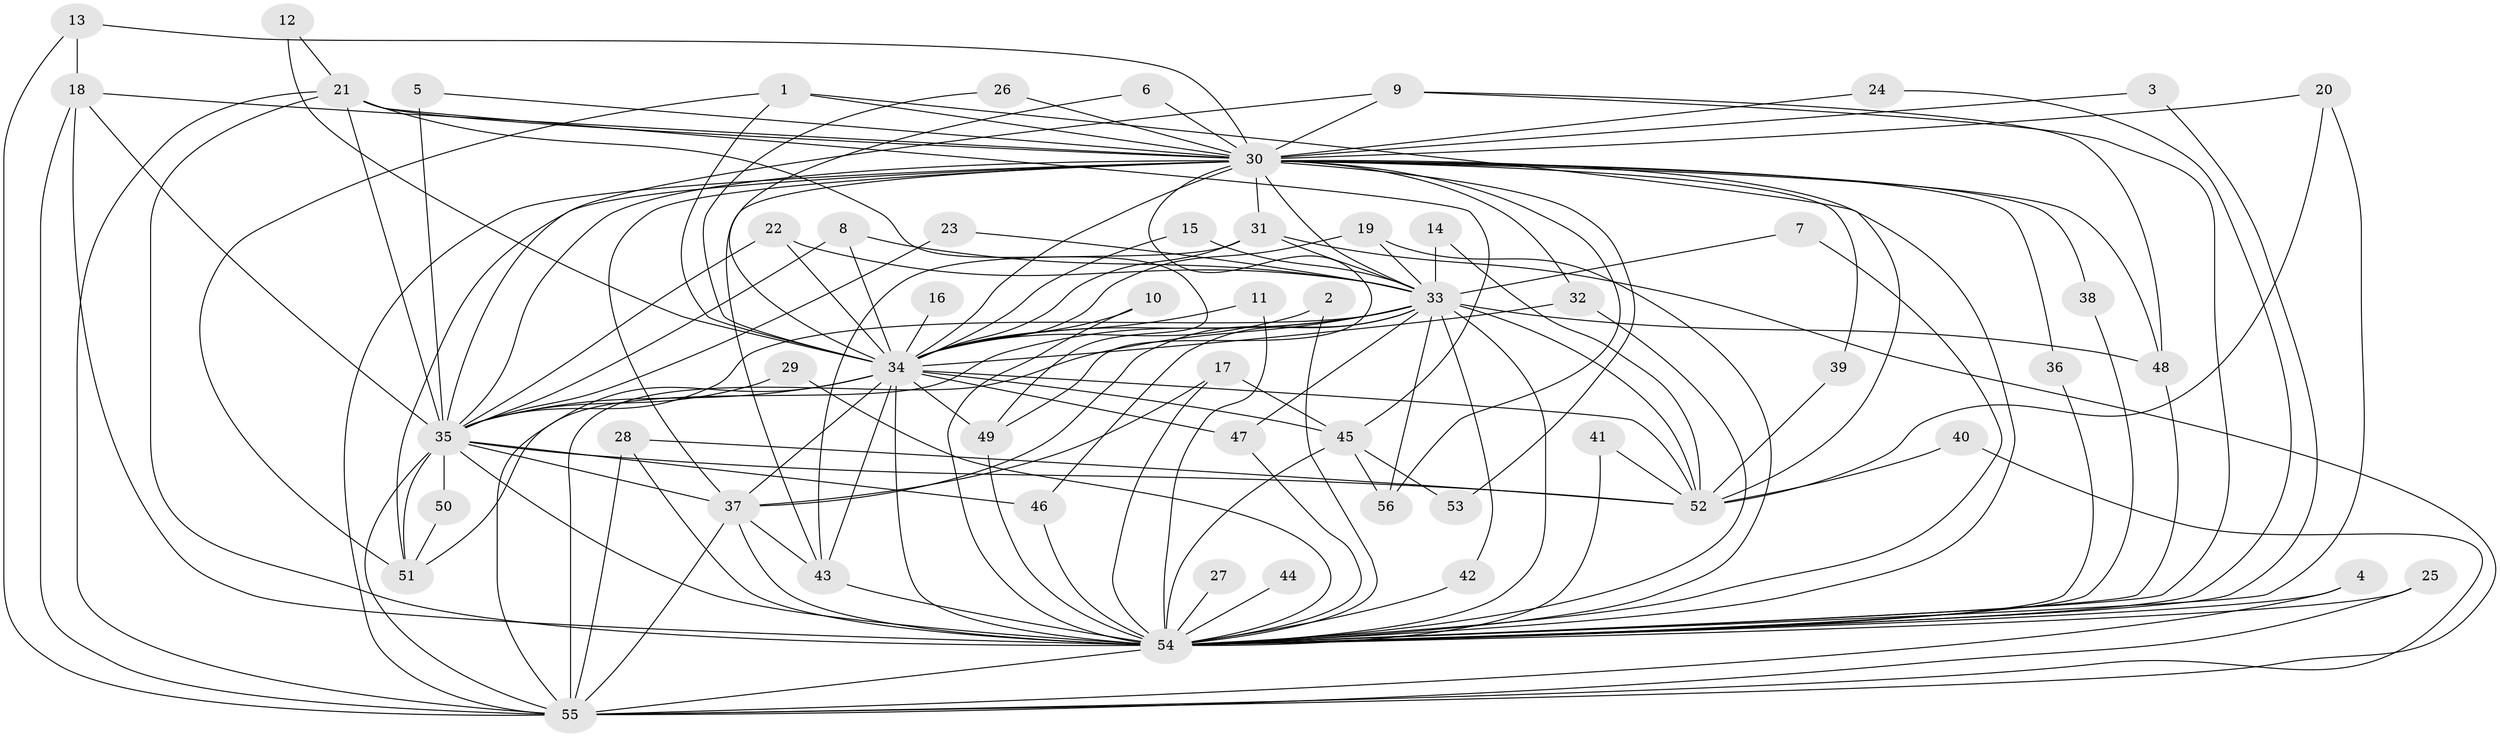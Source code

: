 // original degree distribution, {12: 0.008928571428571428, 22: 0.026785714285714284, 26: 0.008928571428571428, 33: 0.008928571428571428, 19: 0.008928571428571428, 17: 0.008928571428571428, 29: 0.008928571428571428, 27: 0.008928571428571428, 4: 0.08928571428571429, 3: 0.1875, 5: 0.026785714285714284, 7: 0.008928571428571428, 2: 0.5803571428571429, 6: 0.008928571428571428, 8: 0.008928571428571428}
// Generated by graph-tools (version 1.1) at 2025/49/03/09/25 03:49:38]
// undirected, 56 vertices, 146 edges
graph export_dot {
graph [start="1"]
  node [color=gray90,style=filled];
  1;
  2;
  3;
  4;
  5;
  6;
  7;
  8;
  9;
  10;
  11;
  12;
  13;
  14;
  15;
  16;
  17;
  18;
  19;
  20;
  21;
  22;
  23;
  24;
  25;
  26;
  27;
  28;
  29;
  30;
  31;
  32;
  33;
  34;
  35;
  36;
  37;
  38;
  39;
  40;
  41;
  42;
  43;
  44;
  45;
  46;
  47;
  48;
  49;
  50;
  51;
  52;
  53;
  54;
  55;
  56;
  1 -- 30 [weight=1.0];
  1 -- 34 [weight=1.0];
  1 -- 51 [weight=1.0];
  1 -- 52 [weight=1.0];
  2 -- 34 [weight=1.0];
  2 -- 54 [weight=1.0];
  3 -- 30 [weight=1.0];
  3 -- 54 [weight=1.0];
  4 -- 54 [weight=1.0];
  4 -- 55 [weight=1.0];
  5 -- 30 [weight=1.0];
  5 -- 35 [weight=1.0];
  6 -- 30 [weight=1.0];
  6 -- 34 [weight=1.0];
  7 -- 33 [weight=1.0];
  7 -- 54 [weight=1.0];
  8 -- 33 [weight=1.0];
  8 -- 34 [weight=1.0];
  8 -- 35 [weight=1.0];
  9 -- 30 [weight=1.0];
  9 -- 35 [weight=1.0];
  9 -- 48 [weight=1.0];
  9 -- 54 [weight=1.0];
  10 -- 34 [weight=1.0];
  10 -- 54 [weight=1.0];
  11 -- 34 [weight=1.0];
  11 -- 54 [weight=1.0];
  12 -- 21 [weight=1.0];
  12 -- 34 [weight=1.0];
  13 -- 18 [weight=1.0];
  13 -- 30 [weight=1.0];
  13 -- 55 [weight=1.0];
  14 -- 33 [weight=1.0];
  14 -- 52 [weight=1.0];
  15 -- 33 [weight=1.0];
  15 -- 34 [weight=1.0];
  16 -- 34 [weight=2.0];
  17 -- 37 [weight=1.0];
  17 -- 45 [weight=1.0];
  17 -- 54 [weight=2.0];
  18 -- 30 [weight=1.0];
  18 -- 35 [weight=1.0];
  18 -- 54 [weight=1.0];
  18 -- 55 [weight=2.0];
  19 -- 33 [weight=1.0];
  19 -- 34 [weight=1.0];
  19 -- 54 [weight=1.0];
  20 -- 30 [weight=1.0];
  20 -- 52 [weight=1.0];
  20 -- 54 [weight=1.0];
  21 -- 30 [weight=1.0];
  21 -- 35 [weight=1.0];
  21 -- 45 [weight=1.0];
  21 -- 49 [weight=1.0];
  21 -- 54 [weight=1.0];
  21 -- 55 [weight=1.0];
  22 -- 33 [weight=1.0];
  22 -- 34 [weight=2.0];
  22 -- 35 [weight=1.0];
  23 -- 33 [weight=1.0];
  23 -- 35 [weight=1.0];
  24 -- 30 [weight=1.0];
  24 -- 54 [weight=1.0];
  25 -- 54 [weight=1.0];
  25 -- 55 [weight=1.0];
  26 -- 30 [weight=1.0];
  26 -- 34 [weight=1.0];
  27 -- 54 [weight=3.0];
  28 -- 52 [weight=1.0];
  28 -- 54 [weight=4.0];
  28 -- 55 [weight=1.0];
  29 -- 35 [weight=1.0];
  29 -- 54 [weight=1.0];
  30 -- 31 [weight=1.0];
  30 -- 32 [weight=1.0];
  30 -- 33 [weight=1.0];
  30 -- 34 [weight=3.0];
  30 -- 35 [weight=1.0];
  30 -- 36 [weight=1.0];
  30 -- 37 [weight=2.0];
  30 -- 38 [weight=1.0];
  30 -- 39 [weight=1.0];
  30 -- 43 [weight=1.0];
  30 -- 48 [weight=1.0];
  30 -- 49 [weight=1.0];
  30 -- 51 [weight=1.0];
  30 -- 53 [weight=1.0];
  30 -- 54 [weight=4.0];
  30 -- 55 [weight=1.0];
  30 -- 56 [weight=1.0];
  31 -- 33 [weight=1.0];
  31 -- 34 [weight=1.0];
  31 -- 43 [weight=1.0];
  31 -- 55 [weight=1.0];
  32 -- 34 [weight=1.0];
  32 -- 54 [weight=1.0];
  33 -- 34 [weight=3.0];
  33 -- 35 [weight=1.0];
  33 -- 37 [weight=1.0];
  33 -- 42 [weight=1.0];
  33 -- 46 [weight=1.0];
  33 -- 47 [weight=1.0];
  33 -- 48 [weight=1.0];
  33 -- 51 [weight=1.0];
  33 -- 52 [weight=1.0];
  33 -- 54 [weight=3.0];
  33 -- 55 [weight=1.0];
  33 -- 56 [weight=1.0];
  34 -- 35 [weight=2.0];
  34 -- 37 [weight=2.0];
  34 -- 43 [weight=1.0];
  34 -- 45 [weight=1.0];
  34 -- 47 [weight=1.0];
  34 -- 49 [weight=1.0];
  34 -- 52 [weight=1.0];
  34 -- 54 [weight=6.0];
  34 -- 55 [weight=3.0];
  35 -- 37 [weight=1.0];
  35 -- 46 [weight=1.0];
  35 -- 50 [weight=1.0];
  35 -- 51 [weight=1.0];
  35 -- 52 [weight=1.0];
  35 -- 54 [weight=4.0];
  35 -- 55 [weight=1.0];
  36 -- 54 [weight=1.0];
  37 -- 43 [weight=1.0];
  37 -- 54 [weight=4.0];
  37 -- 55 [weight=1.0];
  38 -- 54 [weight=1.0];
  39 -- 52 [weight=1.0];
  40 -- 52 [weight=1.0];
  40 -- 55 [weight=1.0];
  41 -- 52 [weight=1.0];
  41 -- 54 [weight=1.0];
  42 -- 54 [weight=2.0];
  43 -- 54 [weight=1.0];
  44 -- 54 [weight=2.0];
  45 -- 53 [weight=1.0];
  45 -- 54 [weight=2.0];
  45 -- 56 [weight=1.0];
  46 -- 54 [weight=1.0];
  47 -- 54 [weight=1.0];
  48 -- 54 [weight=2.0];
  49 -- 54 [weight=2.0];
  50 -- 51 [weight=1.0];
  54 -- 55 [weight=3.0];
}
